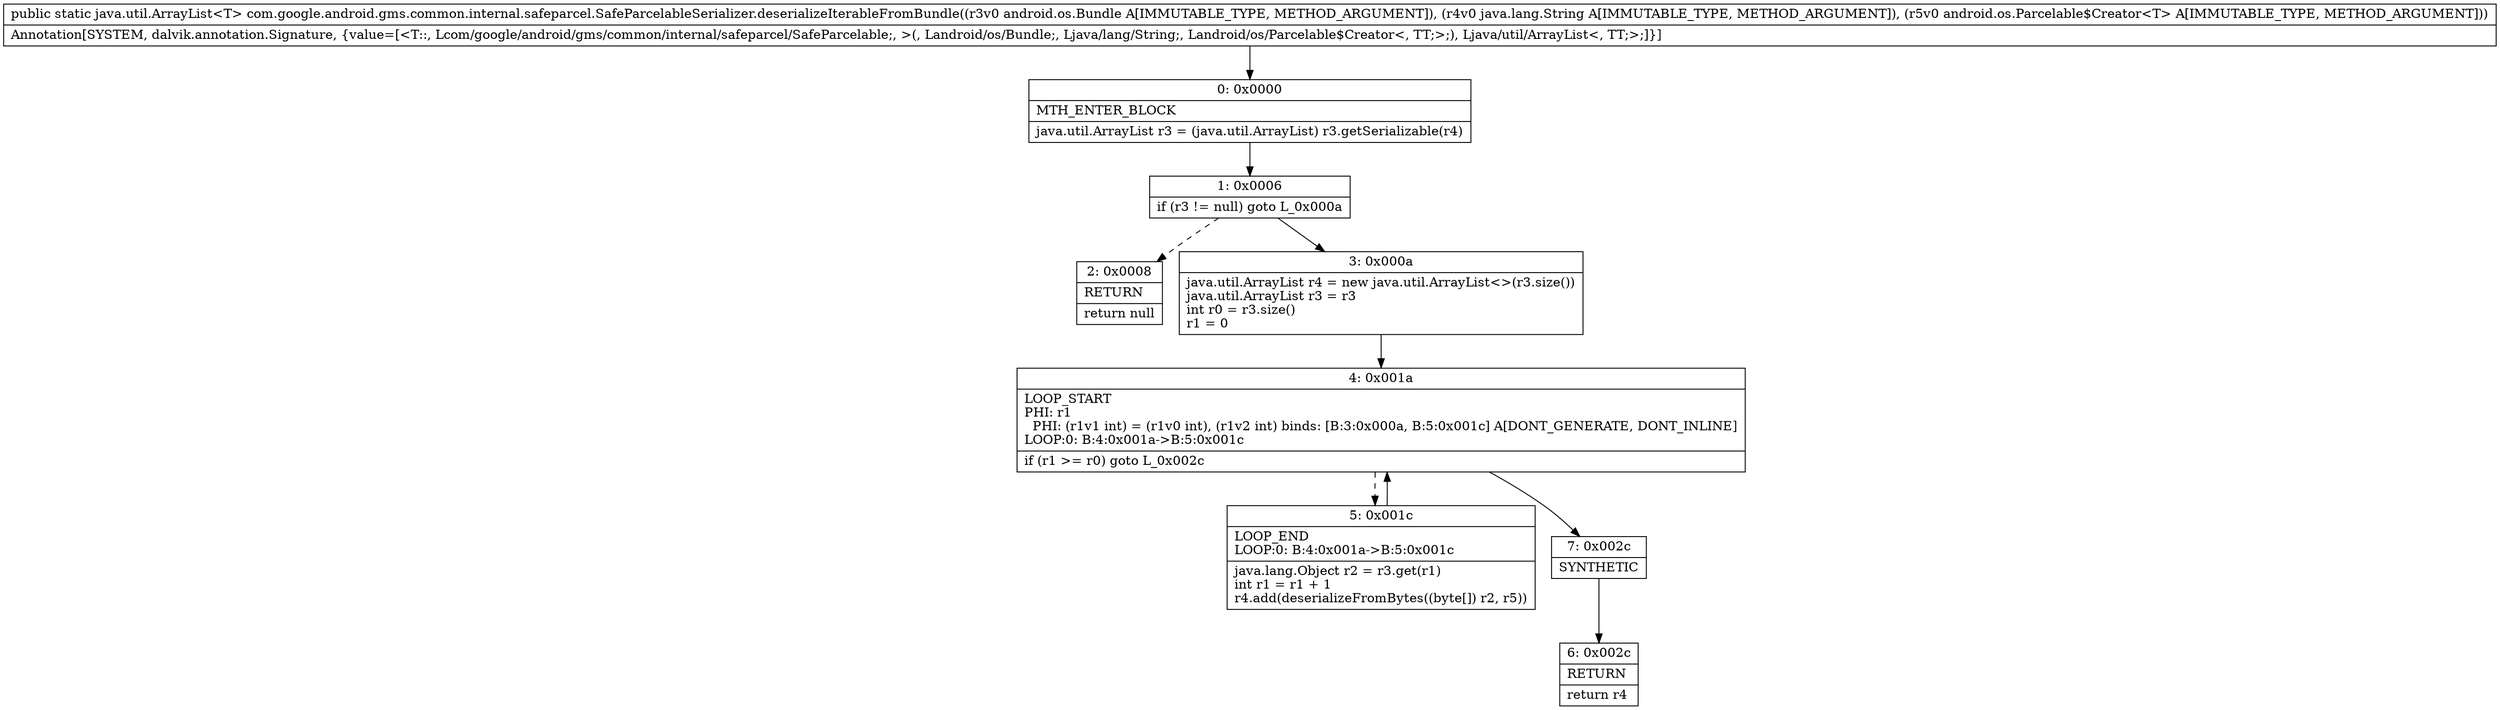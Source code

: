 digraph "CFG forcom.google.android.gms.common.internal.safeparcel.SafeParcelableSerializer.deserializeIterableFromBundle(Landroid\/os\/Bundle;Ljava\/lang\/String;Landroid\/os\/Parcelable$Creator;)Ljava\/util\/ArrayList;" {
Node_0 [shape=record,label="{0\:\ 0x0000|MTH_ENTER_BLOCK\l|java.util.ArrayList r3 = (java.util.ArrayList) r3.getSerializable(r4)\l}"];
Node_1 [shape=record,label="{1\:\ 0x0006|if (r3 != null) goto L_0x000a\l}"];
Node_2 [shape=record,label="{2\:\ 0x0008|RETURN\l|return null\l}"];
Node_3 [shape=record,label="{3\:\ 0x000a|java.util.ArrayList r4 = new java.util.ArrayList\<\>(r3.size())\ljava.util.ArrayList r3 = r3\lint r0 = r3.size()\lr1 = 0\l}"];
Node_4 [shape=record,label="{4\:\ 0x001a|LOOP_START\lPHI: r1 \l  PHI: (r1v1 int) = (r1v0 int), (r1v2 int) binds: [B:3:0x000a, B:5:0x001c] A[DONT_GENERATE, DONT_INLINE]\lLOOP:0: B:4:0x001a\-\>B:5:0x001c\l|if (r1 \>= r0) goto L_0x002c\l}"];
Node_5 [shape=record,label="{5\:\ 0x001c|LOOP_END\lLOOP:0: B:4:0x001a\-\>B:5:0x001c\l|java.lang.Object r2 = r3.get(r1)\lint r1 = r1 + 1\lr4.add(deserializeFromBytes((byte[]) r2, r5))\l}"];
Node_6 [shape=record,label="{6\:\ 0x002c|RETURN\l|return r4\l}"];
Node_7 [shape=record,label="{7\:\ 0x002c|SYNTHETIC\l}"];
MethodNode[shape=record,label="{public static java.util.ArrayList\<T\> com.google.android.gms.common.internal.safeparcel.SafeParcelableSerializer.deserializeIterableFromBundle((r3v0 android.os.Bundle A[IMMUTABLE_TYPE, METHOD_ARGUMENT]), (r4v0 java.lang.String A[IMMUTABLE_TYPE, METHOD_ARGUMENT]), (r5v0 android.os.Parcelable$Creator\<T\> A[IMMUTABLE_TYPE, METHOD_ARGUMENT]))  | Annotation[SYSTEM, dalvik.annotation.Signature, \{value=[\<T::, Lcom\/google\/android\/gms\/common\/internal\/safeparcel\/SafeParcelable;, \>(, Landroid\/os\/Bundle;, Ljava\/lang\/String;, Landroid\/os\/Parcelable$Creator\<, TT;\>;), Ljava\/util\/ArrayList\<, TT;\>;]\}]\l}"];
MethodNode -> Node_0;
Node_0 -> Node_1;
Node_1 -> Node_2[style=dashed];
Node_1 -> Node_3;
Node_3 -> Node_4;
Node_4 -> Node_5[style=dashed];
Node_4 -> Node_7;
Node_5 -> Node_4;
Node_7 -> Node_6;
}

